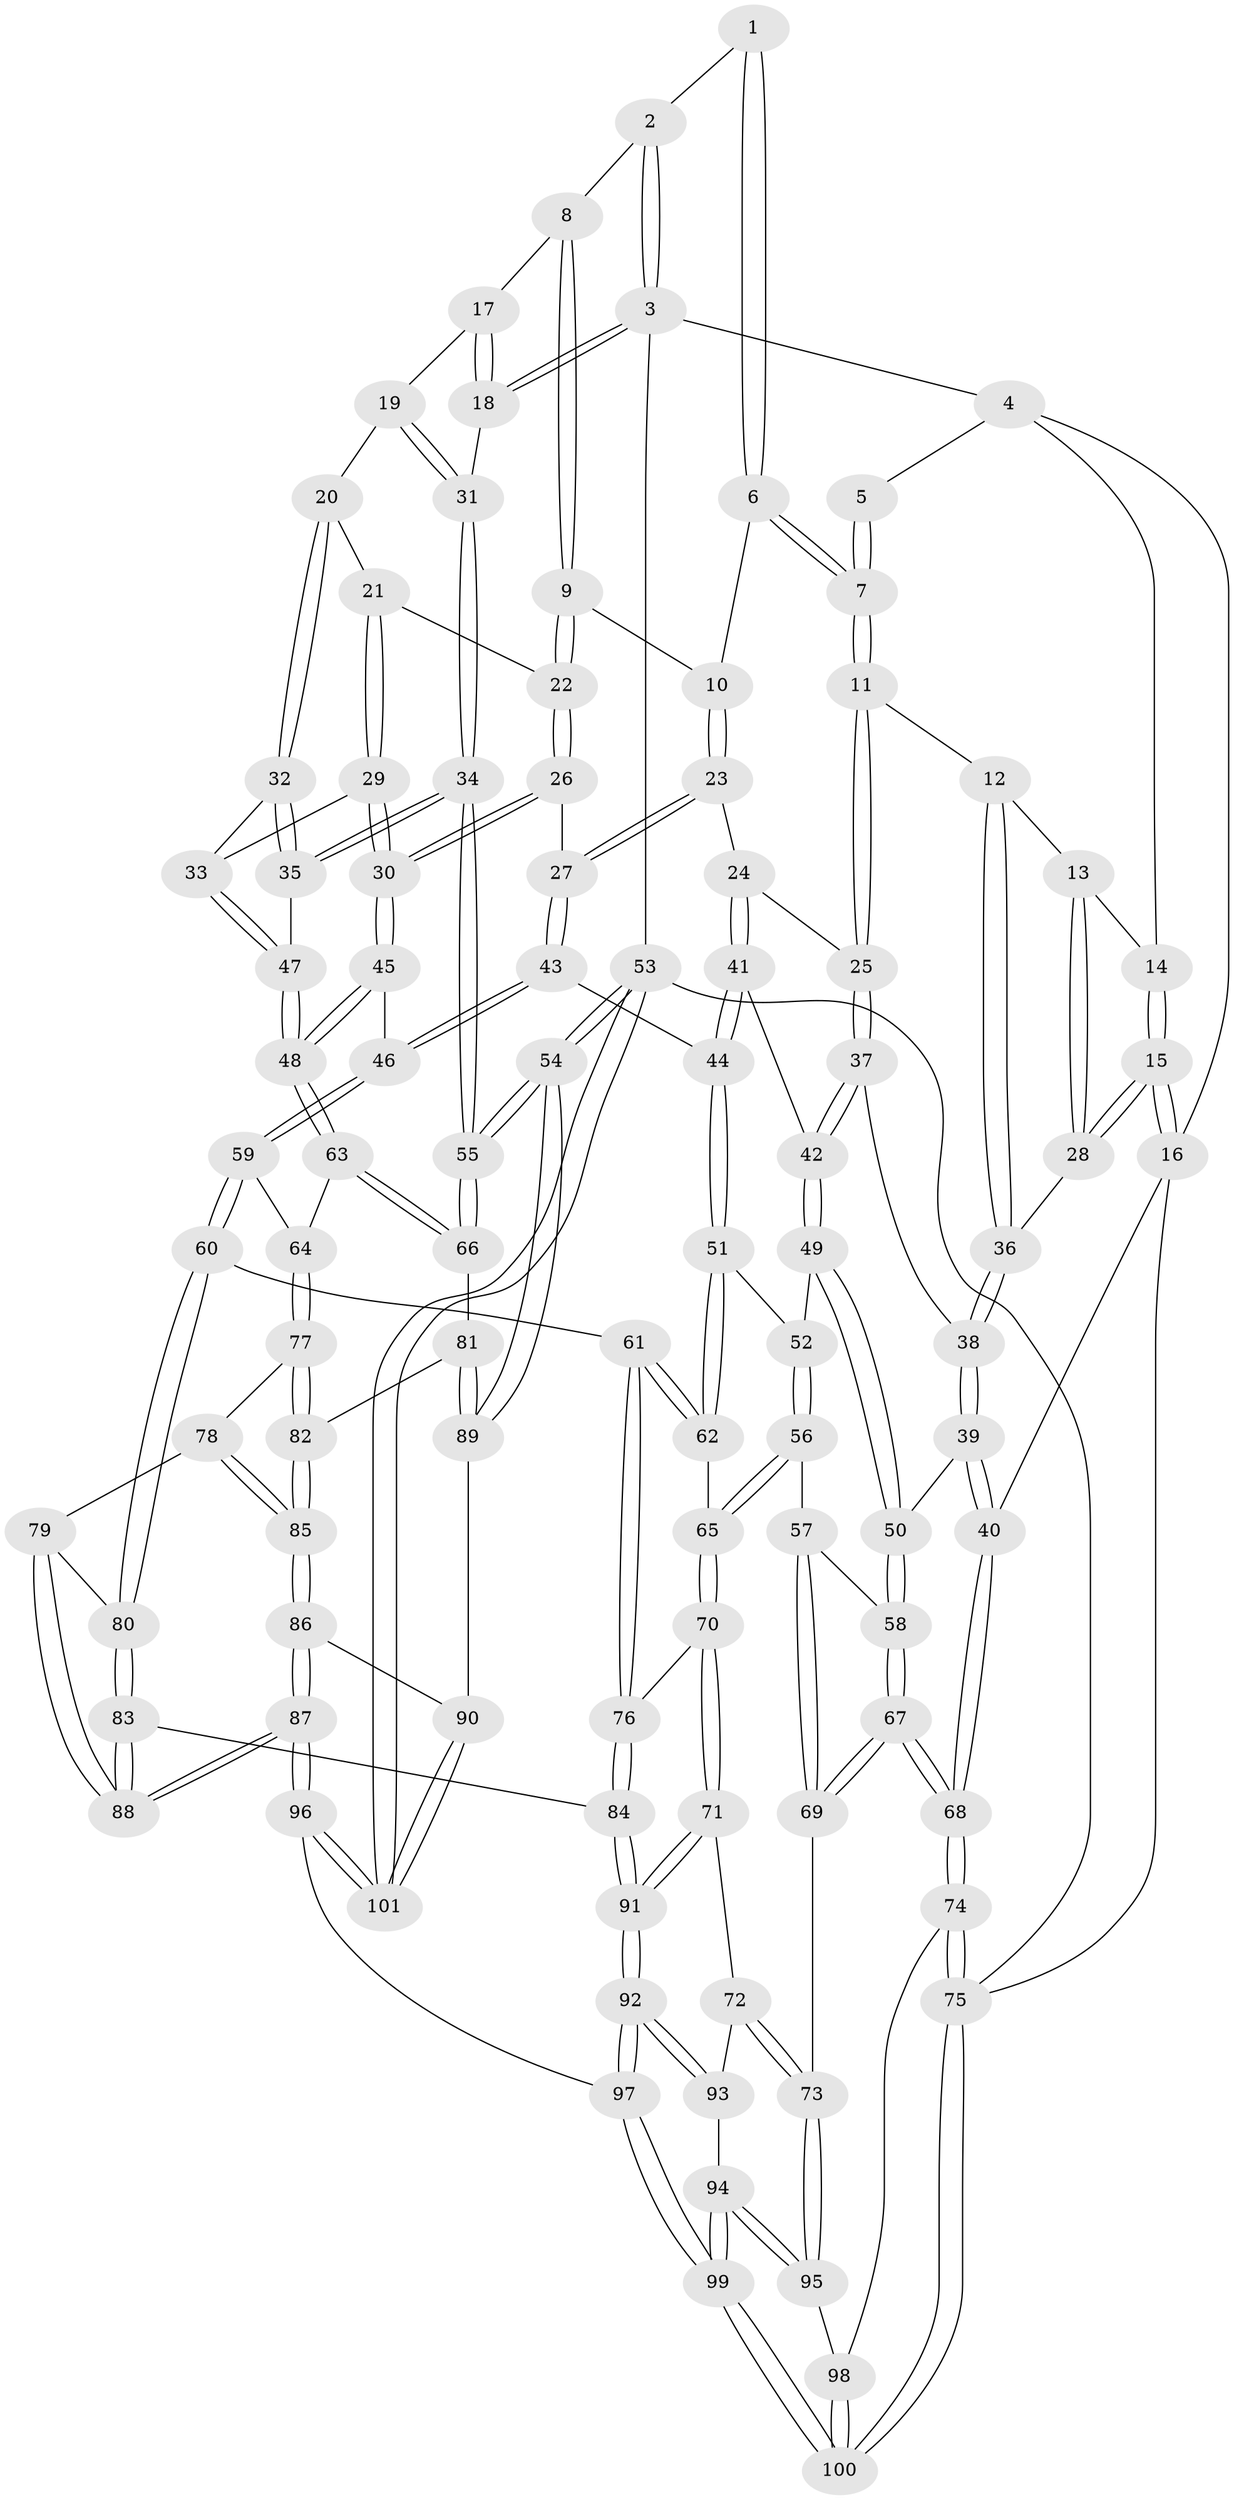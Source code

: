 // Generated by graph-tools (version 1.1) at 2025/11/02/21/25 10:11:13]
// undirected, 101 vertices, 249 edges
graph export_dot {
graph [start="1"]
  node [color=gray90,style=filled];
  1 [pos="+0.6471187487244634+0"];
  2 [pos="+0.7944785275994413+0"];
  3 [pos="+1+0"];
  4 [pos="+0.20593817654863367+0"];
  5 [pos="+0.5310191063574563+0"];
  6 [pos="+0.6406858763651693+0.02930334254885706"];
  7 [pos="+0.44901587987259434+0.12863495768726427"];
  8 [pos="+0.7947163780939999+0.09019624288649647"];
  9 [pos="+0.7542115274473941+0.13073373002090927"];
  10 [pos="+0.6730680850320689+0.09882194263306042"];
  11 [pos="+0.4321954014497473+0.1530795452957439"];
  12 [pos="+0.40557449487797254+0.15378140464437043"];
  13 [pos="+0.3408380329379049+0.1063637448956247"];
  14 [pos="+0.25437190247981323+0"];
  15 [pos="+0.02381847982442779+0.26039310992606296"];
  16 [pos="+0+0.31832525971581555"];
  17 [pos="+0.8472775357671937+0.08805452161953896"];
  18 [pos="+1+0"];
  19 [pos="+0.8997909580028717+0.18542965671071435"];
  20 [pos="+0.8745058564608786+0.20324422790436117"];
  21 [pos="+0.7842479420584471+0.17677454527762315"];
  22 [pos="+0.7615136241955481+0.15308076706872562"];
  23 [pos="+0.5564740986197112+0.2520716817656798"];
  24 [pos="+0.5555646620763265+0.25210555200807105"];
  25 [pos="+0.5422364092576563+0.24238333984669527"];
  26 [pos="+0.6547484702649059+0.29538838132157597"];
  27 [pos="+0.6199865630060913+0.28285094657100307"];
  28 [pos="+0.1722164611213722+0.23739461374722282"];
  29 [pos="+0.7773265007986625+0.3289044768451029"];
  30 [pos="+0.7261760223232905+0.357363526810551"];
  31 [pos="+1+0.06051658892156145"];
  32 [pos="+0.8680168776844822+0.30814033451428546"];
  33 [pos="+0.8174251164770042+0.3244245338957068"];
  34 [pos="+1+0.35441938122069083"];
  35 [pos="+1+0.38771899916651364"];
  36 [pos="+0.3349168943351272+0.2727674390381808"];
  37 [pos="+0.35766436914276023+0.35250131591349376"];
  38 [pos="+0.33384453780786966+0.32000049804329755"];
  39 [pos="+0.05028882934809513+0.45456437868059624"];
  40 [pos="+0+0.42882476013600584"];
  41 [pos="+0.4901372947936839+0.396774632034171"];
  42 [pos="+0.3868605319622602+0.4002977307124878"];
  43 [pos="+0.5825724685084828+0.4892600296237115"];
  44 [pos="+0.5453066917305696+0.48746319362365115"];
  45 [pos="+0.724336505175685+0.392111970479952"];
  46 [pos="+0.6463375424245827+0.49967046887490246"];
  47 [pos="+0.8990186858926495+0.5016506988933679"];
  48 [pos="+0.8810549514928171+0.519047262765717"];
  49 [pos="+0.38530654294782535+0.40313743414776954"];
  50 [pos="+0.16485448753569643+0.5204483996995708"];
  51 [pos="+0.5166419548652001+0.524673484800377"];
  52 [pos="+0.385904928169802+0.5222359985491377"];
  53 [pos="+1+1"];
  54 [pos="+1+0.8072772788783011"];
  55 [pos="+1+0.6960051545800525"];
  56 [pos="+0.3207848002566533+0.6000294257324748"];
  57 [pos="+0.24826533437504808+0.5873464140994656"];
  58 [pos="+0.2032559695687341+0.5587478485078323"];
  59 [pos="+0.7017808087993974+0.6084928481815289"];
  60 [pos="+0.627455384271747+0.6872337693558279"];
  61 [pos="+0.5453970274321139+0.6865709205323549"];
  62 [pos="+0.5113581935924905+0.5550883517224164"];
  63 [pos="+0.8501025102588706+0.6253002775938906"];
  64 [pos="+0.8459369964864099+0.6288569873646089"];
  65 [pos="+0.36863764269188826+0.6450270302086551"];
  66 [pos="+1+0.6897285323768596"];
  67 [pos="+0.11791414857945023+0.8230141336240052"];
  68 [pos="+0+0.9084389774565835"];
  69 [pos="+0.23502126666180304+0.822557667155107"];
  70 [pos="+0.4230684707503303+0.7433798245033995"];
  71 [pos="+0.3745092655889982+0.7936495511506305"];
  72 [pos="+0.33295003186988276+0.8149938981066464"];
  73 [pos="+0.24230113838497722+0.8260106741081795"];
  74 [pos="+0+1"];
  75 [pos="+0+1"];
  76 [pos="+0.45695181075766345+0.745329373187846"];
  77 [pos="+0.844374521319192+0.6984583332588649"];
  78 [pos="+0.715860687064143+0.7749716294092085"];
  79 [pos="+0.705964265342206+0.7710172777152917"];
  80 [pos="+0.6488877667575813+0.746861834389117"];
  81 [pos="+0.8880397461109706+0.7856399256127667"];
  82 [pos="+0.8619349876731076+0.7655286966109782"];
  83 [pos="+0.6181112307394853+0.8563895201626283"];
  84 [pos="+0.5021382488496722+0.8080096690725902"];
  85 [pos="+0.761070320674129+0.8847743552450703"];
  86 [pos="+0.7509050532751775+0.916173499194847"];
  87 [pos="+0.6755509995464459+0.9933527337143834"];
  88 [pos="+0.6518003854854418+0.9360335032442206"];
  89 [pos="+0.9299274673963224+0.8425643847524472"];
  90 [pos="+0.9142142064572615+0.9229161778009879"];
  91 [pos="+0.48408965462314907+1"];
  92 [pos="+0.49173231178090576+1"];
  93 [pos="+0.3502517117949149+0.8945389256991715"];
  94 [pos="+0.32281473117261955+0.9613849975353623"];
  95 [pos="+0.252182032393748+0.9119013961332103"];
  96 [pos="+0.6186891747756238+1"];
  97 [pos="+0.53304443836181+1"];
  98 [pos="+0.23773625944170101+0.9489420956677869"];
  99 [pos="+0.4511396170428162+1"];
  100 [pos="+0.2663523871391571+1"];
  101 [pos="+1+1"];
  1 -- 2;
  1 -- 6;
  1 -- 6;
  2 -- 3;
  2 -- 3;
  2 -- 8;
  3 -- 4;
  3 -- 18;
  3 -- 18;
  3 -- 53;
  4 -- 5;
  4 -- 14;
  4 -- 16;
  5 -- 7;
  5 -- 7;
  6 -- 7;
  6 -- 7;
  6 -- 10;
  7 -- 11;
  7 -- 11;
  8 -- 9;
  8 -- 9;
  8 -- 17;
  9 -- 10;
  9 -- 22;
  9 -- 22;
  10 -- 23;
  10 -- 23;
  11 -- 12;
  11 -- 25;
  11 -- 25;
  12 -- 13;
  12 -- 36;
  12 -- 36;
  13 -- 14;
  13 -- 28;
  13 -- 28;
  14 -- 15;
  14 -- 15;
  15 -- 16;
  15 -- 16;
  15 -- 28;
  15 -- 28;
  16 -- 40;
  16 -- 75;
  17 -- 18;
  17 -- 18;
  17 -- 19;
  18 -- 31;
  19 -- 20;
  19 -- 31;
  19 -- 31;
  20 -- 21;
  20 -- 32;
  20 -- 32;
  21 -- 22;
  21 -- 29;
  21 -- 29;
  22 -- 26;
  22 -- 26;
  23 -- 24;
  23 -- 27;
  23 -- 27;
  24 -- 25;
  24 -- 41;
  24 -- 41;
  25 -- 37;
  25 -- 37;
  26 -- 27;
  26 -- 30;
  26 -- 30;
  27 -- 43;
  27 -- 43;
  28 -- 36;
  29 -- 30;
  29 -- 30;
  29 -- 33;
  30 -- 45;
  30 -- 45;
  31 -- 34;
  31 -- 34;
  32 -- 33;
  32 -- 35;
  32 -- 35;
  33 -- 47;
  33 -- 47;
  34 -- 35;
  34 -- 35;
  34 -- 55;
  34 -- 55;
  35 -- 47;
  36 -- 38;
  36 -- 38;
  37 -- 38;
  37 -- 42;
  37 -- 42;
  38 -- 39;
  38 -- 39;
  39 -- 40;
  39 -- 40;
  39 -- 50;
  40 -- 68;
  40 -- 68;
  41 -- 42;
  41 -- 44;
  41 -- 44;
  42 -- 49;
  42 -- 49;
  43 -- 44;
  43 -- 46;
  43 -- 46;
  44 -- 51;
  44 -- 51;
  45 -- 46;
  45 -- 48;
  45 -- 48;
  46 -- 59;
  46 -- 59;
  47 -- 48;
  47 -- 48;
  48 -- 63;
  48 -- 63;
  49 -- 50;
  49 -- 50;
  49 -- 52;
  50 -- 58;
  50 -- 58;
  51 -- 52;
  51 -- 62;
  51 -- 62;
  52 -- 56;
  52 -- 56;
  53 -- 54;
  53 -- 54;
  53 -- 101;
  53 -- 101;
  53 -- 75;
  54 -- 55;
  54 -- 55;
  54 -- 89;
  54 -- 89;
  55 -- 66;
  55 -- 66;
  56 -- 57;
  56 -- 65;
  56 -- 65;
  57 -- 58;
  57 -- 69;
  57 -- 69;
  58 -- 67;
  58 -- 67;
  59 -- 60;
  59 -- 60;
  59 -- 64;
  60 -- 61;
  60 -- 80;
  60 -- 80;
  61 -- 62;
  61 -- 62;
  61 -- 76;
  61 -- 76;
  62 -- 65;
  63 -- 64;
  63 -- 66;
  63 -- 66;
  64 -- 77;
  64 -- 77;
  65 -- 70;
  65 -- 70;
  66 -- 81;
  67 -- 68;
  67 -- 68;
  67 -- 69;
  67 -- 69;
  68 -- 74;
  68 -- 74;
  69 -- 73;
  70 -- 71;
  70 -- 71;
  70 -- 76;
  71 -- 72;
  71 -- 91;
  71 -- 91;
  72 -- 73;
  72 -- 73;
  72 -- 93;
  73 -- 95;
  73 -- 95;
  74 -- 75;
  74 -- 75;
  74 -- 98;
  75 -- 100;
  75 -- 100;
  76 -- 84;
  76 -- 84;
  77 -- 78;
  77 -- 82;
  77 -- 82;
  78 -- 79;
  78 -- 85;
  78 -- 85;
  79 -- 80;
  79 -- 88;
  79 -- 88;
  80 -- 83;
  80 -- 83;
  81 -- 82;
  81 -- 89;
  81 -- 89;
  82 -- 85;
  82 -- 85;
  83 -- 84;
  83 -- 88;
  83 -- 88;
  84 -- 91;
  84 -- 91;
  85 -- 86;
  85 -- 86;
  86 -- 87;
  86 -- 87;
  86 -- 90;
  87 -- 88;
  87 -- 88;
  87 -- 96;
  87 -- 96;
  89 -- 90;
  90 -- 101;
  90 -- 101;
  91 -- 92;
  91 -- 92;
  92 -- 93;
  92 -- 93;
  92 -- 97;
  92 -- 97;
  93 -- 94;
  94 -- 95;
  94 -- 95;
  94 -- 99;
  94 -- 99;
  95 -- 98;
  96 -- 97;
  96 -- 101;
  96 -- 101;
  97 -- 99;
  97 -- 99;
  98 -- 100;
  98 -- 100;
  99 -- 100;
  99 -- 100;
}
